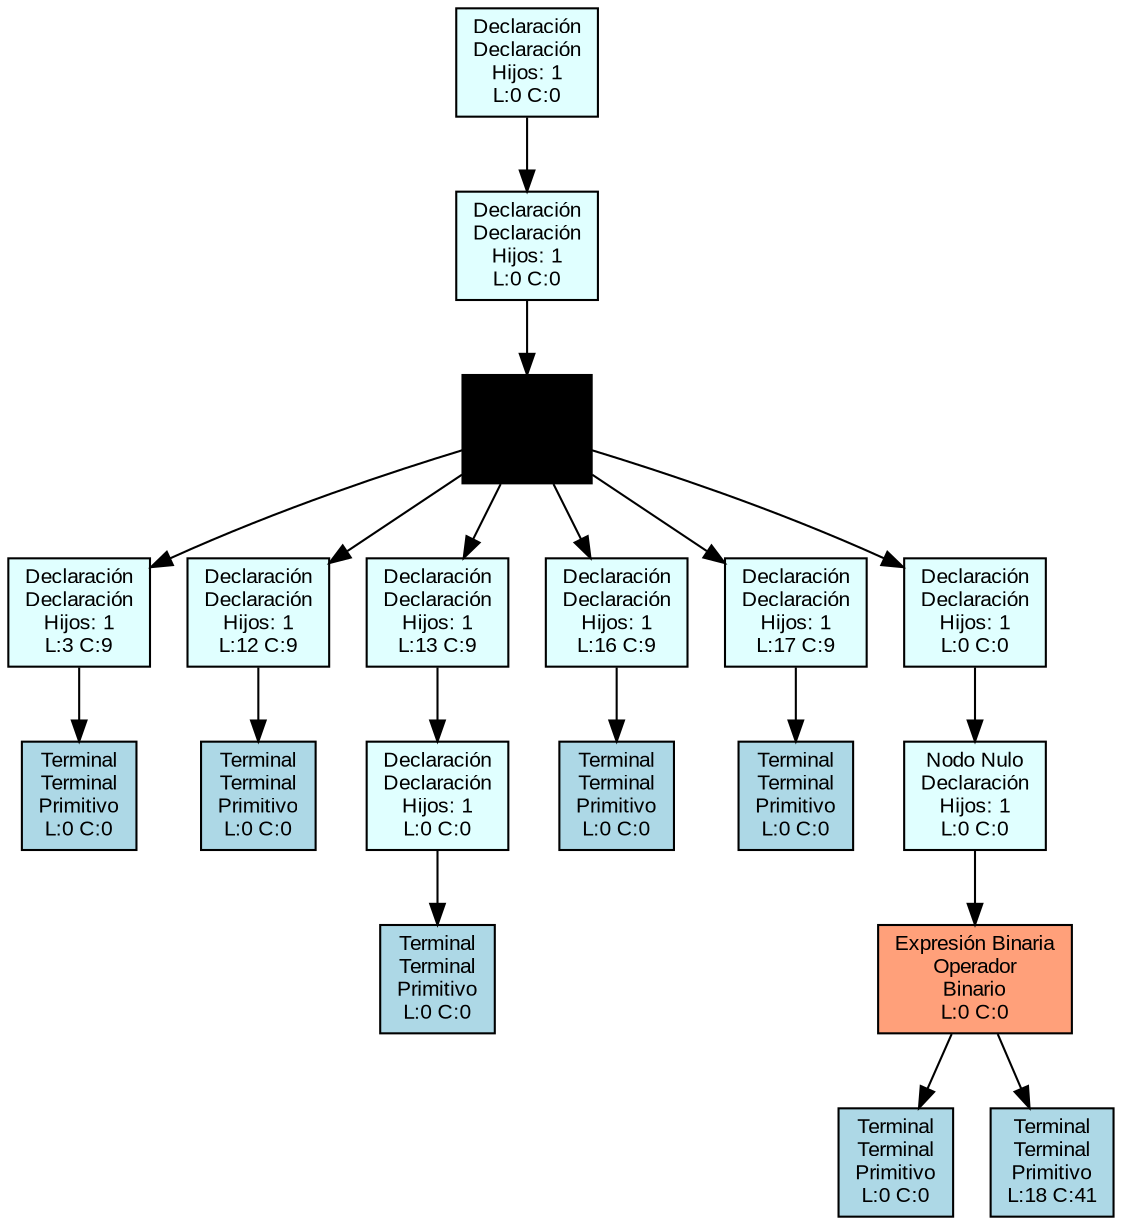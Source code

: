 digraph AST {
    rankdir=TB;
    node [shape=box, style=filled, fontname="Arial", fontsize=10];
    edge [fontname="Arial", fontsize=8];
    
    node0 [label="Declaración\nDeclaración\nHijos: 1\nL:0 C:0", fillcolor="lightcyan"];
    node1 [label="Declaración\nDeclaración\nHijos: 1\nL:0 C:0", fillcolor="lightcyan"];
    node0 -> node1;
    node2 [label="Bloque\nFunción\nParams: 6\nL:0 C:0", fillcolor="lightkhaki"];
    node1 -> node2;
    node3 [label="Declaración\nDeclaración\nHijos: 1\nL:3 C:9", fillcolor="lightcyan"];
    node2 -> node3;
    node4 [label="Terminal\nTerminal\nPrimitivo\nL:0 C:0", fillcolor="lightblue"];
    node3 -> node4;
    node5 [label="Declaración\nDeclaración\nHijos: 1\nL:12 C:9", fillcolor="lightcyan"];
    node2 -> node5;
    node6 [label="Terminal\nTerminal\nPrimitivo\nL:0 C:0", fillcolor="lightblue"];
    node5 -> node6;
    node7 [label="Declaración\nDeclaración\nHijos: 1\nL:13 C:9", fillcolor="lightcyan"];
    node2 -> node7;
    node8 [label="Declaración\nDeclaración\nHijos: 1\nL:0 C:0", fillcolor="lightcyan"];
    node7 -> node8;
    node9 [label="Terminal\nTerminal\nPrimitivo\nL:0 C:0", fillcolor="lightblue"];
    node8 -> node9;
    node10 [label="Declaración\nDeclaración\nHijos: 1\nL:16 C:9", fillcolor="lightcyan"];
    node2 -> node10;
    node11 [label="Terminal\nTerminal\nPrimitivo\nL:0 C:0", fillcolor="lightblue"];
    node10 -> node11;
    node12 [label="Declaración\nDeclaración\nHijos: 1\nL:17 C:9", fillcolor="lightcyan"];
    node2 -> node12;
    node13 [label="Terminal\nTerminal\nPrimitivo\nL:0 C:0", fillcolor="lightblue"];
    node12 -> node13;
    node14 [label="Declaración\nDeclaración\nHijos: 1\nL:0 C:0", fillcolor="lightcyan"];
    node2 -> node14;
    node15 [label="Nodo Nulo\nDeclaración\nHijos: 1\nL:0 C:0", fillcolor="lightcyan"];
    node14 -> node15;
    node16 [label="Expresión Binaria\nOperador\nBinario\nL:0 C:0", fillcolor="lightsalmon"];
    node15 -> node16;
    node17 [label="Terminal\nTerminal\nPrimitivo\nL:0 C:0", fillcolor="lightblue"];
    node16 -> node17;
    node18 [label="Terminal\nTerminal\nPrimitivo\nL:18 C:41", fillcolor="lightblue"];
    node16 -> node18;
}
